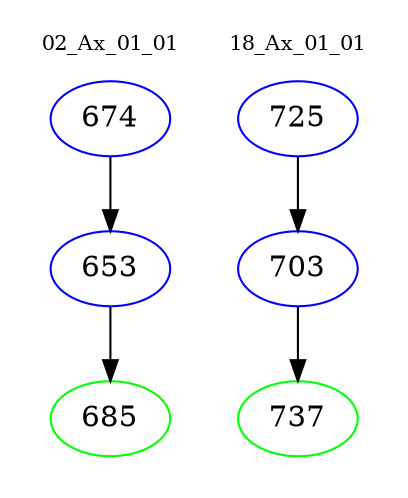 digraph{
subgraph cluster_0 {
color = white
label = "02_Ax_01_01";
fontsize=10;
T0_674 [label="674", color="blue"]
T0_674 -> T0_653 [color="black"]
T0_653 [label="653", color="blue"]
T0_653 -> T0_685 [color="black"]
T0_685 [label="685", color="green"]
}
subgraph cluster_1 {
color = white
label = "18_Ax_01_01";
fontsize=10;
T1_725 [label="725", color="blue"]
T1_725 -> T1_703 [color="black"]
T1_703 [label="703", color="blue"]
T1_703 -> T1_737 [color="black"]
T1_737 [label="737", color="green"]
}
}

